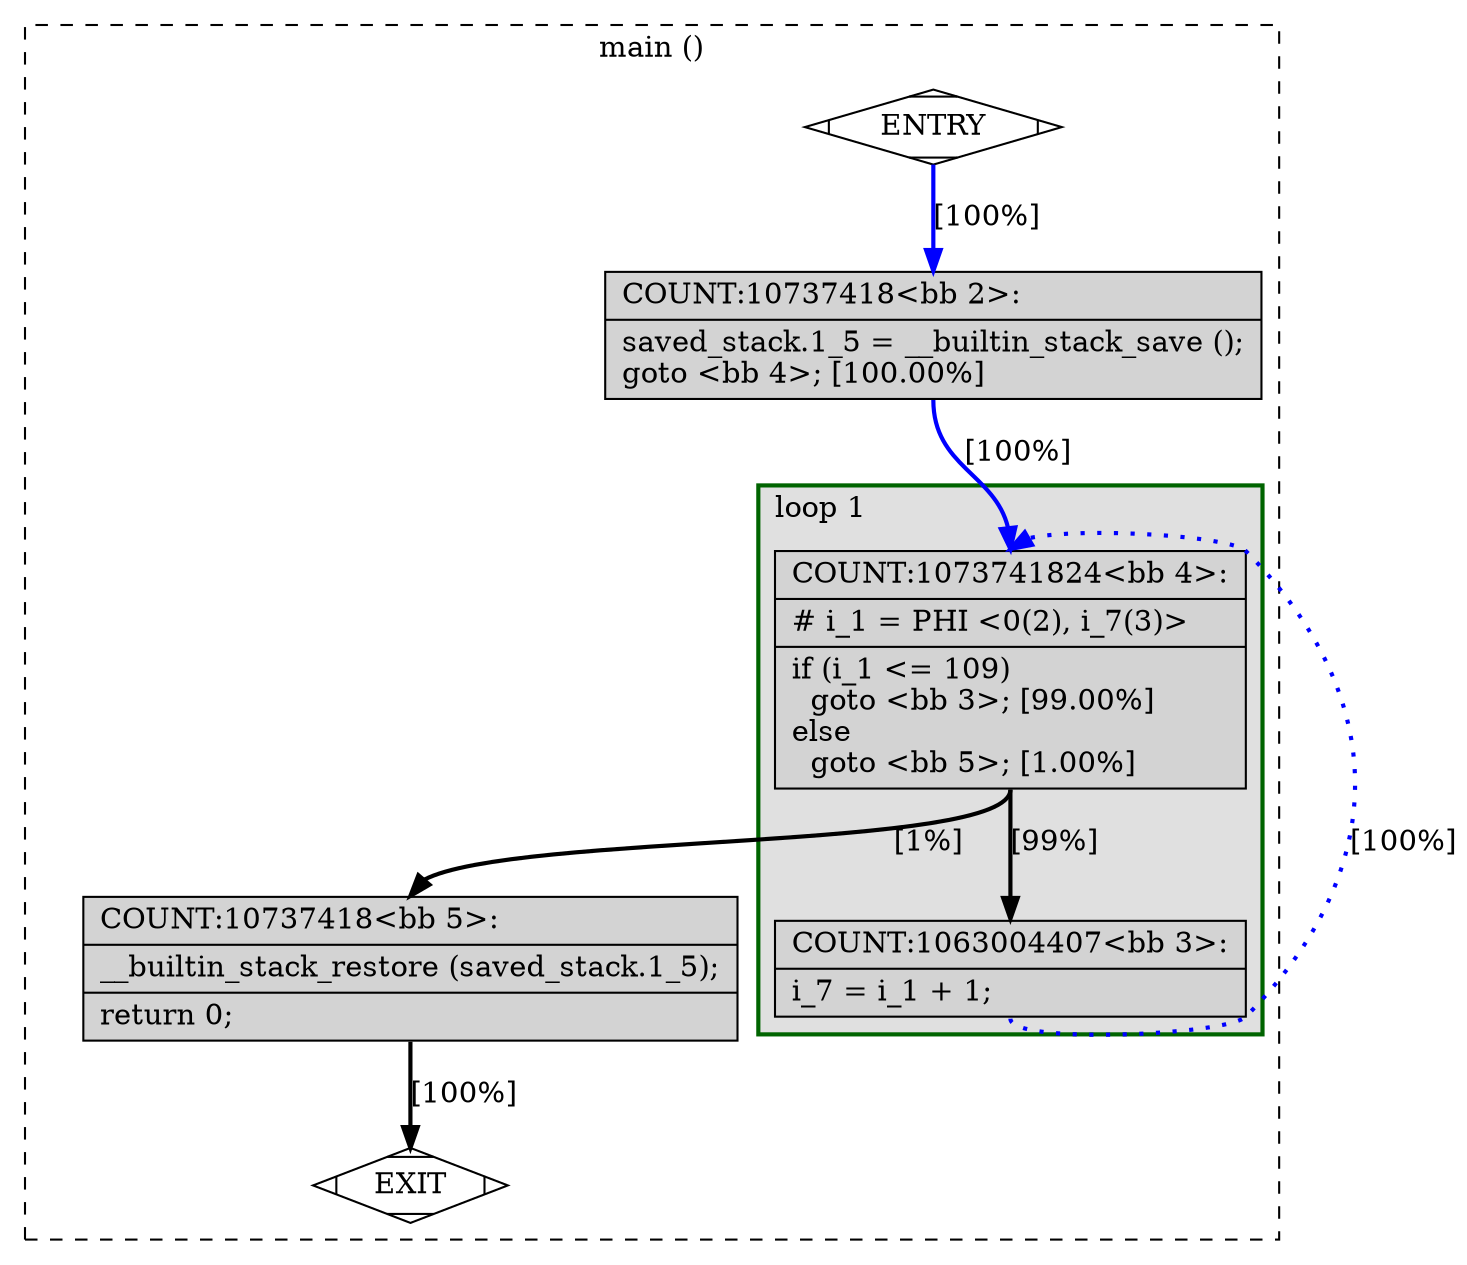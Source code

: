 digraph "token.c.085t.fixup_cfg3" {
overlap=false;
subgraph "cluster_main" {
	style="dashed";
	color="black";
	label="main ()";
	subgraph cluster_0_1 {
	style="filled";
	color="darkgreen";
	fillcolor="grey88";
	label="loop 1";
	labeljust=l;
	penwidth=2;
	fn_0_basic_block_4 [shape=record,style=filled,fillcolor=lightgrey,label="{COUNT:1073741824\<bb\ 4\>:\l\
|#\ i_1\ =\ PHI\ \<0(2),\ i_7(3)\>\l\
|if\ (i_1\ \<=\ 109)\l\
\ \ goto\ \<bb\ 3\>;\ [99.00%]\l\
else\l\
\ \ goto\ \<bb\ 5\>;\ [1.00%]\l\
}"];

	fn_0_basic_block_3 [shape=record,style=filled,fillcolor=lightgrey,label="{COUNT:1063004407\<bb\ 3\>:\l\
|i_7\ =\ i_1\ +\ 1;\l\
}"];

	}
	fn_0_basic_block_0 [shape=Mdiamond,style=filled,fillcolor=white,label="ENTRY"];

	fn_0_basic_block_1 [shape=Mdiamond,style=filled,fillcolor=white,label="EXIT"];

	fn_0_basic_block_2 [shape=record,style=filled,fillcolor=lightgrey,label="{COUNT:10737418\<bb\ 2\>:\l\
|saved_stack.1_5\ =\ __builtin_stack_save\ ();\l\
goto\ \<bb\ 4\>;\ [100.00%]\l\
}"];

	fn_0_basic_block_5 [shape=record,style=filled,fillcolor=lightgrey,label="{COUNT:10737418\<bb\ 5\>:\l\
|__builtin_stack_restore\ (saved_stack.1_5);\l\
|return\ 0;\l\
}"];

	fn_0_basic_block_0:s -> fn_0_basic_block_2:n [style="solid,bold",color=blue,weight=100,constraint=true,label="[100%]"];
	fn_0_basic_block_2:s -> fn_0_basic_block_4:n [style="solid,bold",color=blue,weight=100,constraint=true,label="[100%]"];
	fn_0_basic_block_3:s -> fn_0_basic_block_4:n [style="dotted,bold",color=blue,weight=10,constraint=false,label="[100%]"];
	fn_0_basic_block_4:s -> fn_0_basic_block_3:n [style="solid,bold",color=black,weight=10,constraint=true,label="[99%]"];
	fn_0_basic_block_4:s -> fn_0_basic_block_5:n [style="solid,bold",color=black,weight=10,constraint=true,label="[1%]"];
	fn_0_basic_block_5:s -> fn_0_basic_block_1:n [style="solid,bold",color=black,weight=10,constraint=true,label="[100%]"];
	fn_0_basic_block_0:s -> fn_0_basic_block_1:n [style="invis",constraint=true];
}
}
